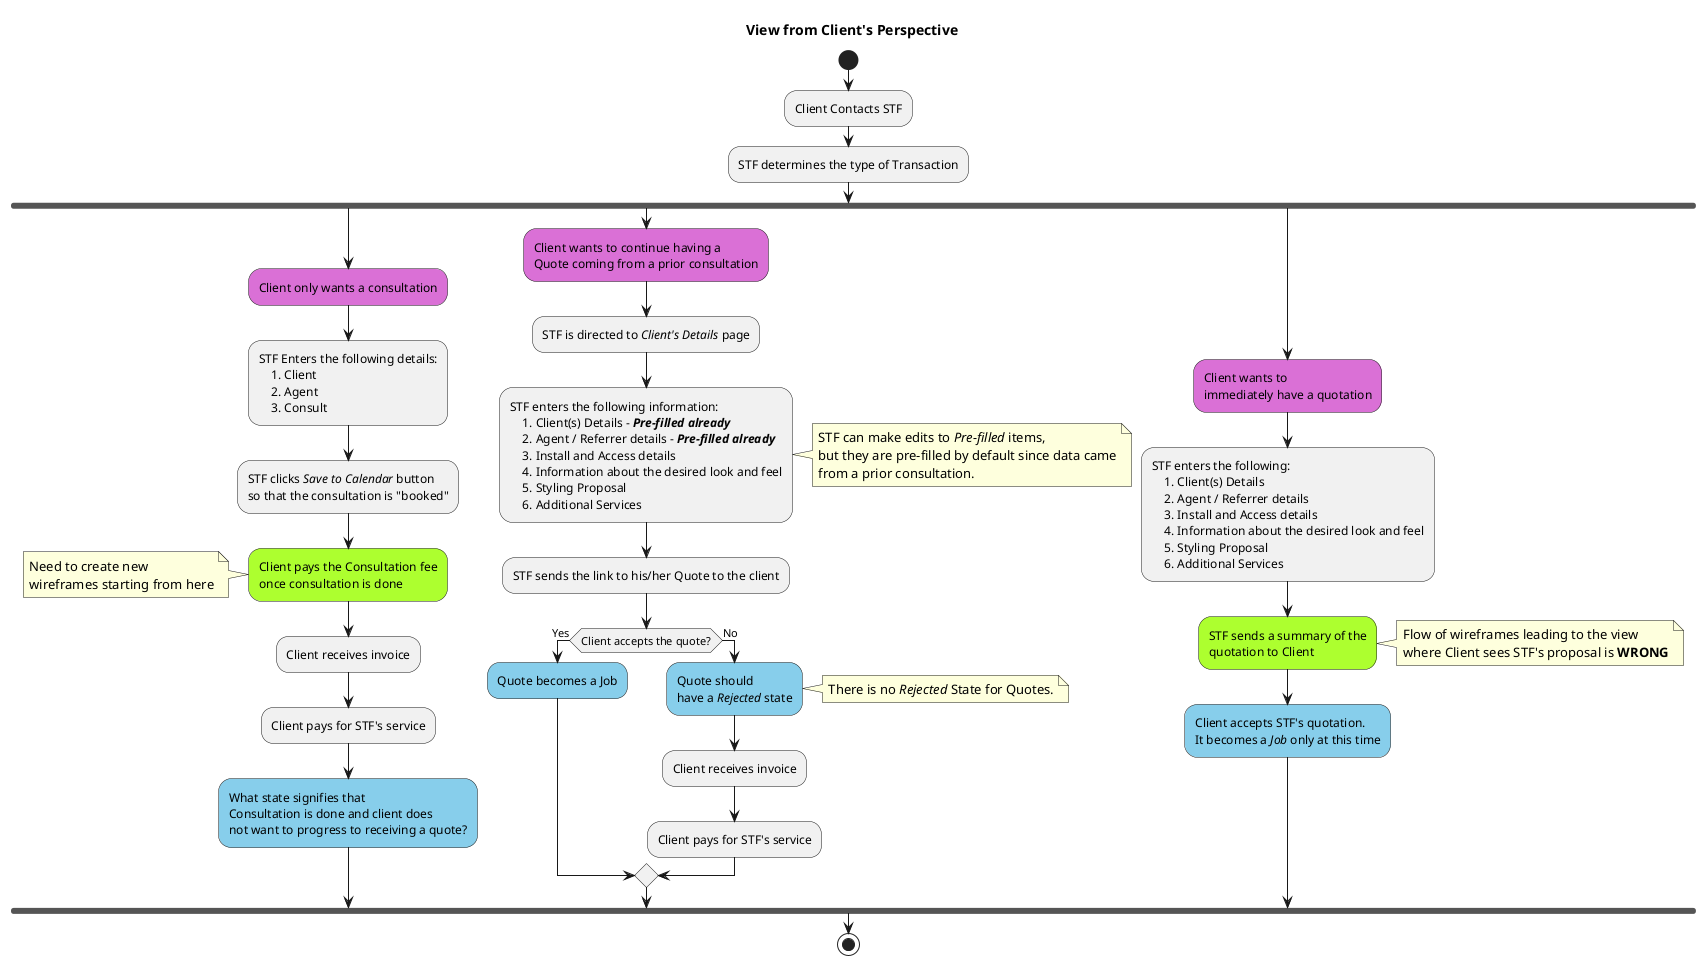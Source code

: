 ' Contains high-level flow frm Client's perspective
' NOTE:
' Client only sees the link to STF's proposal.
' He/she is not a user to the Novari system
' which we are making

@startuml
    title View from Client's Perspective
    start
    :Client Contacts STF;
    :STF determines the type of Transaction;

    fork
        #Orchid:Client only wants a consultation;
        :STF Enters the following details:
            1. Client
            2. Agent
            3. Consult;
        :STF clicks //Save to Calendar// button
        so that the consultation is "booked";
        
        #GreenYellow:Client pays the Consultation fee
        once consultation is done;

        note left
            Need to create new
            wireframes starting from here
        end note

        :Client receives invoice;
        :Client pays for STF's service;
        #SkyBlue:What state signifies that
        Consultation is done and client does
        not want to progress to receiving a quote?;
    
    fork again
        #Orchid:Client wants to continue having a
        Quote coming from a prior consultation;

        :STF is directed to //Client's Details// page;
        :STF enters the following information:
            1. Client(s) Details - **//Pre-filled already//**
            2. Agent / Referrer details - **//Pre-filled already//**
            3. Install and Access details
            4. Information about the desired look and feel
            5. Styling Proposal
            6. Additional Services;

        note right
            STF can make edits to //Pre-filled// items,
            but they are pre-filled by default since data came
            from a prior consultation.
        end note

        :STF sends the link to his/her Quote to the client;

        if (Client accepts the quote?) then (Yes)
            #SkyBlue:Quote becomes a Job;
        else (No)
            #SkyBlue:Quote should
            have a //Rejected// state;

            note right
                There is no //Rejected// State for Quotes.
            end note
            :Client receives invoice;
            :Client pays for STF's service;
        endif

    fork again
        #Orchid:Client wants to
        immediately have a quotation;

        :STF enters the following:
            1. Client(s) Details
            2. Agent / Referrer details
            3. Install and Access details
            4. Information about the desired look and feel
            5. Styling Proposal
            6. Additional Services;

        #GreenYellow:STF sends a summary of the
        quotation to Client;

        note right
            Flow of wireframes leading to the view
            where Client sees STF's proposal is **WRONG**
        end note

        #SkyBlue:Client accepts STF's quotation.
        It becomes a //Job// only at this time;
    end fork

    stop
@enduml